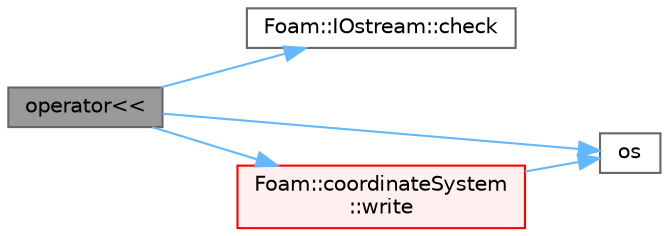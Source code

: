 digraph "operator&lt;&lt;"
{
 // LATEX_PDF_SIZE
  bgcolor="transparent";
  edge [fontname=Helvetica,fontsize=10,labelfontname=Helvetica,labelfontsize=10];
  node [fontname=Helvetica,fontsize=10,shape=box,height=0.2,width=0.4];
  rankdir="LR";
  Node1 [id="Node000001",label="operator\<\<",height=0.2,width=0.4,color="gray40", fillcolor="grey60", style="filled", fontcolor="black",tooltip=" "];
  Node1 -> Node2 [id="edge1_Node000001_Node000002",color="steelblue1",style="solid",tooltip=" "];
  Node2 [id="Node000002",label="Foam::IOstream::check",height=0.2,width=0.4,color="grey40", fillcolor="white", style="filled",URL="$classFoam_1_1IOstream.html#a367eb3425fc4e8270e2aa961df8ac8a5",tooltip=" "];
  Node1 -> Node3 [id="edge2_Node000001_Node000003",color="steelblue1",style="solid",tooltip=" "];
  Node3 [id="Node000003",label="os",height=0.2,width=0.4,color="grey40", fillcolor="white", style="filled",URL="$faMeshWriteEdgesOBJ_8H.html#abea05d50bd7259b44f2002c0382ba13e",tooltip=" "];
  Node1 -> Node4 [id="edge3_Node000001_Node000004",color="steelblue1",style="solid",tooltip=" "];
  Node4 [id="Node000004",label="Foam::coordinateSystem\l::write",height=0.2,width=0.4,color="red", fillcolor="#FFF0F0", style="filled",URL="$classFoam_1_1coordinateSystem.html#a78cec3e4ecac4a89a3ad8d38f2ad21f5",tooltip=" "];
  Node4 -> Node3 [id="edge4_Node000004_Node000003",color="steelblue1",style="solid",tooltip=" "];
}
